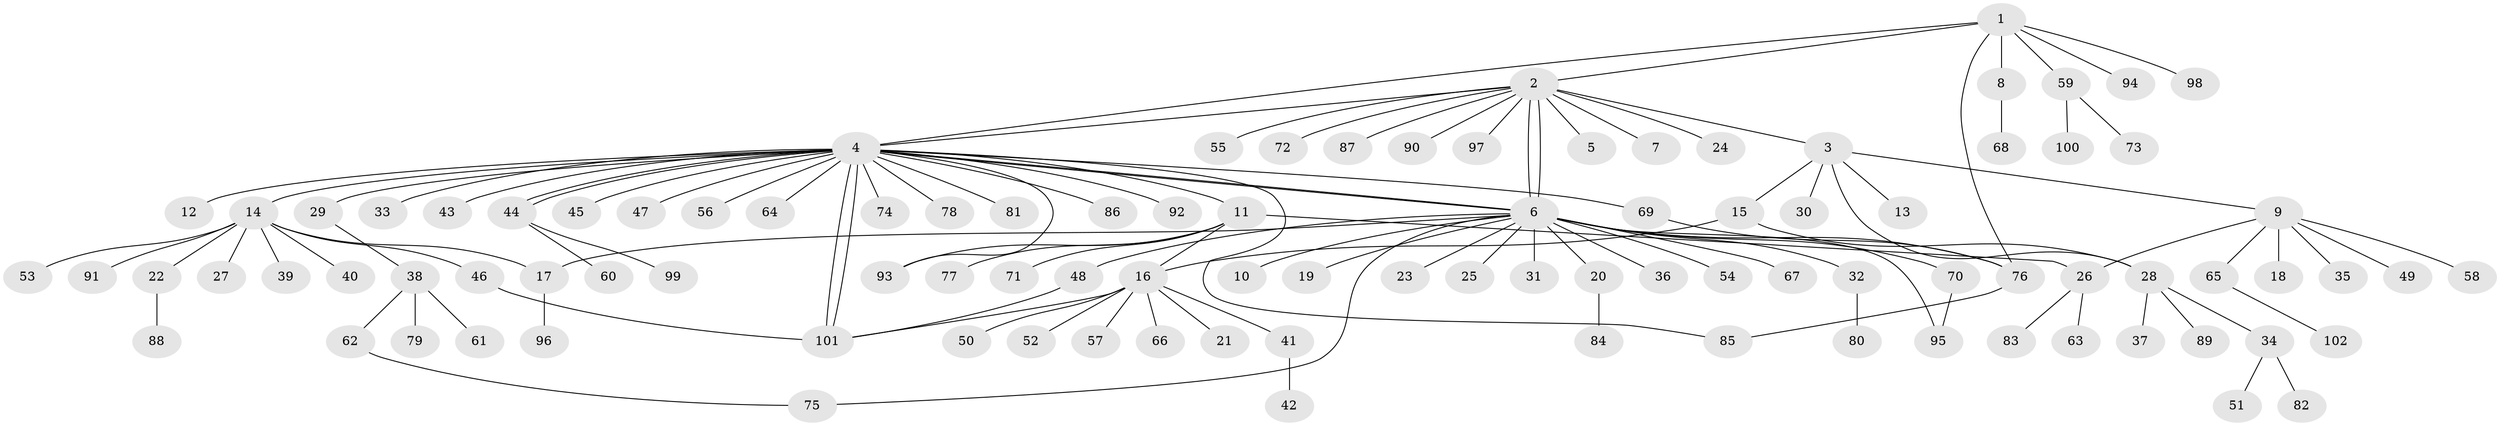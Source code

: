 // coarse degree distribution, {6: 0.024691358024691357, 27: 0.012345679012345678, 4: 0.04938271604938271, 22: 0.012345679012345678, 1: 0.7283950617283951, 12: 0.012345679012345678, 8: 0.012345679012345678, 5: 0.012345679012345678, 3: 0.037037037037037035, 2: 0.09876543209876543}
// Generated by graph-tools (version 1.1) at 2025/41/03/06/25 10:41:46]
// undirected, 102 vertices, 120 edges
graph export_dot {
graph [start="1"]
  node [color=gray90,style=filled];
  1;
  2;
  3;
  4;
  5;
  6;
  7;
  8;
  9;
  10;
  11;
  12;
  13;
  14;
  15;
  16;
  17;
  18;
  19;
  20;
  21;
  22;
  23;
  24;
  25;
  26;
  27;
  28;
  29;
  30;
  31;
  32;
  33;
  34;
  35;
  36;
  37;
  38;
  39;
  40;
  41;
  42;
  43;
  44;
  45;
  46;
  47;
  48;
  49;
  50;
  51;
  52;
  53;
  54;
  55;
  56;
  57;
  58;
  59;
  60;
  61;
  62;
  63;
  64;
  65;
  66;
  67;
  68;
  69;
  70;
  71;
  72;
  73;
  74;
  75;
  76;
  77;
  78;
  79;
  80;
  81;
  82;
  83;
  84;
  85;
  86;
  87;
  88;
  89;
  90;
  91;
  92;
  93;
  94;
  95;
  96;
  97;
  98;
  99;
  100;
  101;
  102;
  1 -- 2;
  1 -- 4;
  1 -- 8;
  1 -- 59;
  1 -- 76;
  1 -- 94;
  1 -- 98;
  2 -- 3;
  2 -- 4;
  2 -- 5;
  2 -- 6;
  2 -- 6;
  2 -- 7;
  2 -- 24;
  2 -- 55;
  2 -- 72;
  2 -- 87;
  2 -- 90;
  2 -- 97;
  3 -- 9;
  3 -- 13;
  3 -- 15;
  3 -- 28;
  3 -- 30;
  4 -- 6;
  4 -- 6;
  4 -- 11;
  4 -- 12;
  4 -- 14;
  4 -- 29;
  4 -- 33;
  4 -- 43;
  4 -- 44;
  4 -- 44;
  4 -- 45;
  4 -- 47;
  4 -- 56;
  4 -- 64;
  4 -- 69;
  4 -- 74;
  4 -- 78;
  4 -- 81;
  4 -- 85;
  4 -- 86;
  4 -- 92;
  4 -- 93;
  4 -- 101;
  4 -- 101;
  6 -- 10;
  6 -- 17;
  6 -- 19;
  6 -- 20;
  6 -- 23;
  6 -- 25;
  6 -- 31;
  6 -- 32;
  6 -- 36;
  6 -- 48;
  6 -- 54;
  6 -- 67;
  6 -- 70;
  6 -- 75;
  6 -- 76;
  6 -- 95;
  8 -- 68;
  9 -- 18;
  9 -- 26;
  9 -- 35;
  9 -- 49;
  9 -- 58;
  9 -- 65;
  11 -- 16;
  11 -- 26;
  11 -- 71;
  11 -- 77;
  11 -- 93;
  14 -- 17;
  14 -- 22;
  14 -- 27;
  14 -- 39;
  14 -- 40;
  14 -- 46;
  14 -- 53;
  14 -- 91;
  15 -- 16;
  15 -- 28;
  16 -- 21;
  16 -- 41;
  16 -- 50;
  16 -- 52;
  16 -- 57;
  16 -- 66;
  16 -- 101;
  17 -- 96;
  20 -- 84;
  22 -- 88;
  26 -- 63;
  26 -- 83;
  28 -- 34;
  28 -- 37;
  28 -- 89;
  29 -- 38;
  32 -- 80;
  34 -- 51;
  34 -- 82;
  38 -- 61;
  38 -- 62;
  38 -- 79;
  41 -- 42;
  44 -- 60;
  44 -- 99;
  46 -- 101;
  48 -- 101;
  59 -- 73;
  59 -- 100;
  62 -- 75;
  65 -- 102;
  69 -- 76;
  70 -- 95;
  76 -- 85;
}

